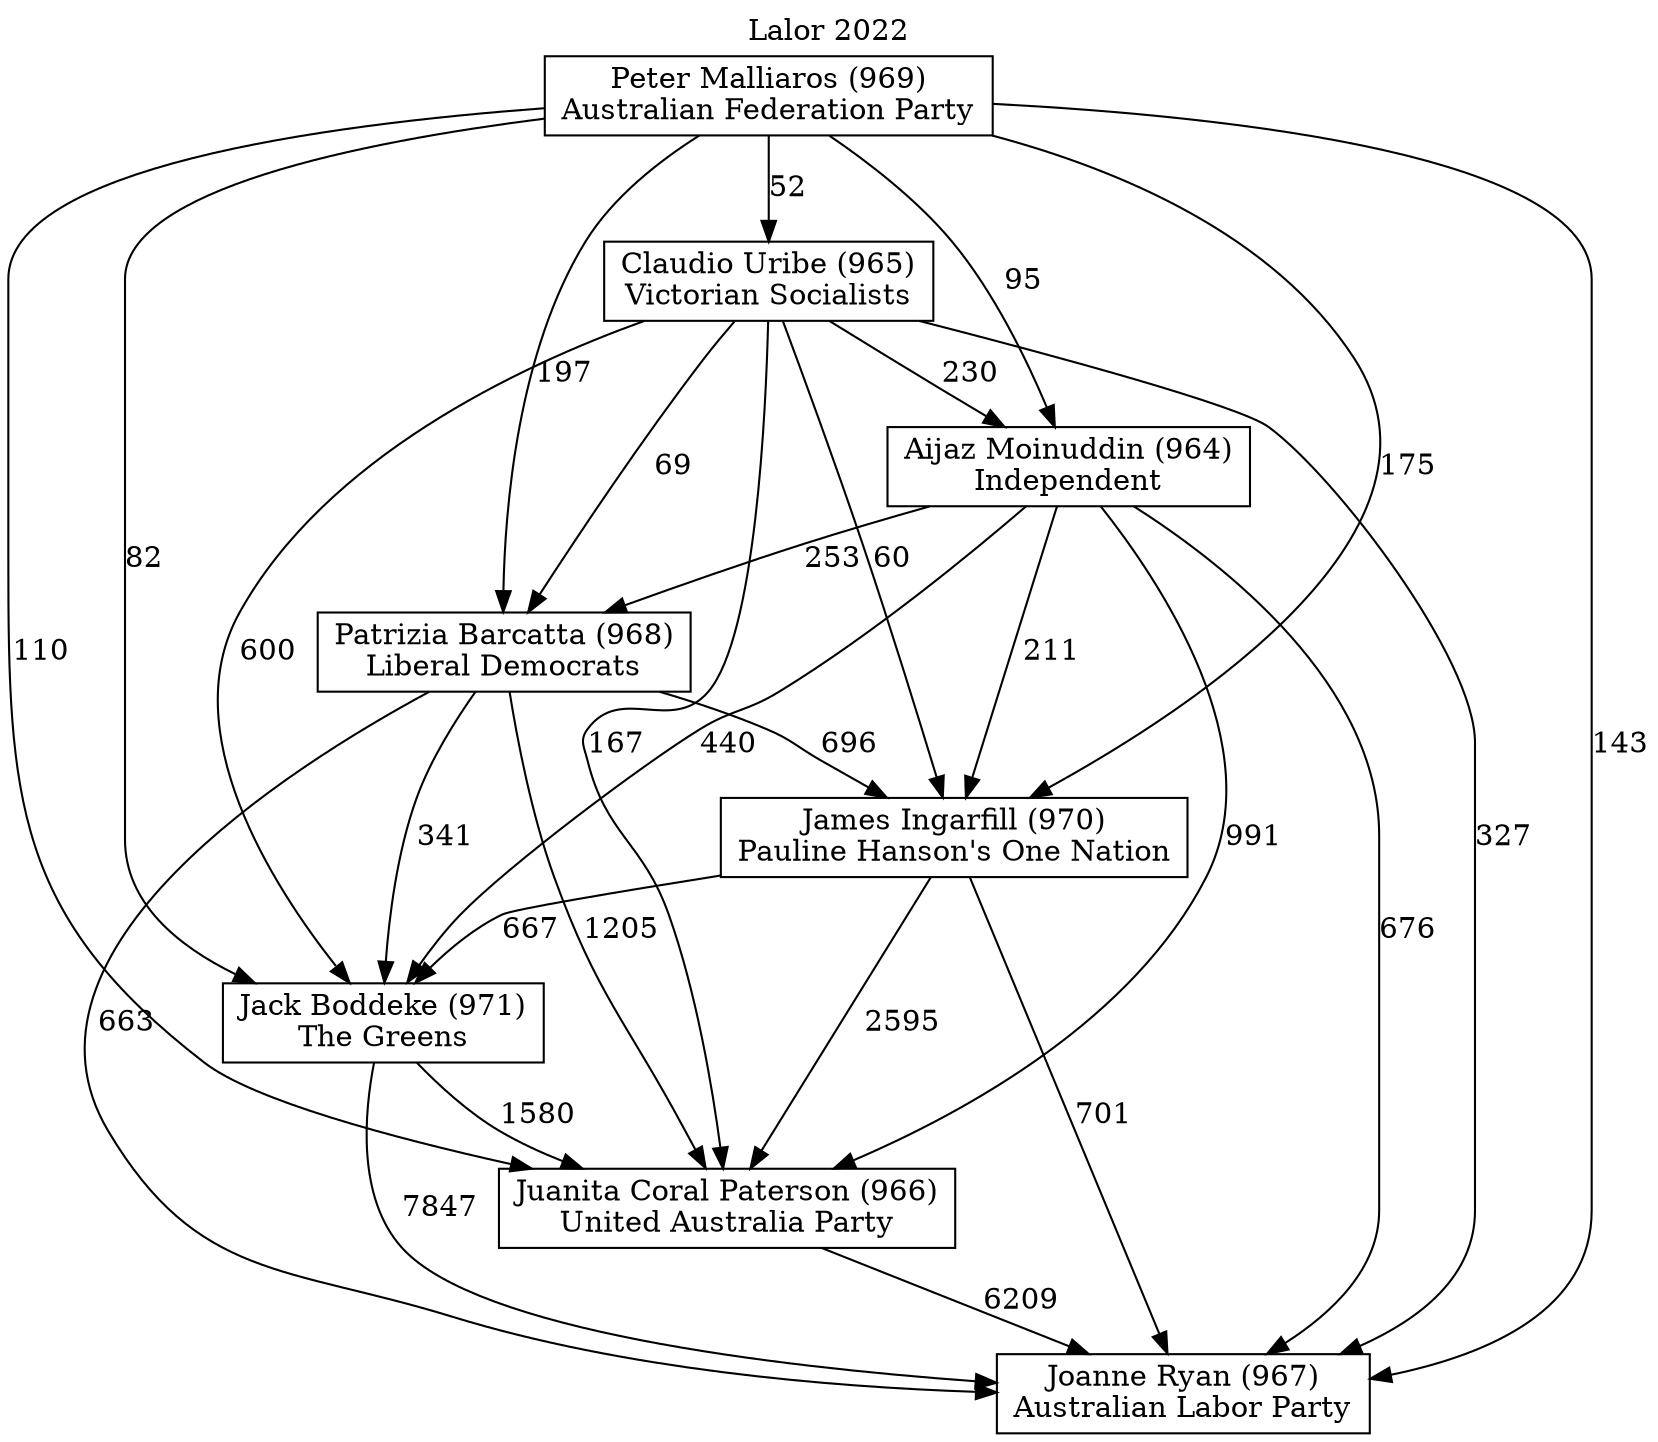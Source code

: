 // House preference flow
digraph "Joanne Ryan (967)_Lalor_2022" {
	graph [label="Lalor 2022" labelloc=t mclimit=10]
	node [shape=box]
	"Aijaz Moinuddin (964)" [label="Aijaz Moinuddin (964)
Independent"]
	"Claudio Uribe (965)" [label="Claudio Uribe (965)
Victorian Socialists"]
	"Jack Boddeke (971)" [label="Jack Boddeke (971)
The Greens"]
	"James Ingarfill (970)" [label="James Ingarfill (970)
Pauline Hanson's One Nation"]
	"Joanne Ryan (967)" [label="Joanne Ryan (967)
Australian Labor Party"]
	"Juanita Coral Paterson (966)" [label="Juanita Coral Paterson (966)
United Australia Party"]
	"Patrizia Barcatta (968)" [label="Patrizia Barcatta (968)
Liberal Democrats"]
	"Peter Malliaros (969)" [label="Peter Malliaros (969)
Australian Federation Party"]
	"Aijaz Moinuddin (964)" -> "Jack Boddeke (971)" [label=440]
	"Aijaz Moinuddin (964)" -> "James Ingarfill (970)" [label=211]
	"Aijaz Moinuddin (964)" -> "Joanne Ryan (967)" [label=676]
	"Aijaz Moinuddin (964)" -> "Juanita Coral Paterson (966)" [label=991]
	"Aijaz Moinuddin (964)" -> "Patrizia Barcatta (968)" [label=253]
	"Claudio Uribe (965)" -> "Aijaz Moinuddin (964)" [label=230]
	"Claudio Uribe (965)" -> "Jack Boddeke (971)" [label=600]
	"Claudio Uribe (965)" -> "James Ingarfill (970)" [label=60]
	"Claudio Uribe (965)" -> "Joanne Ryan (967)" [label=327]
	"Claudio Uribe (965)" -> "Juanita Coral Paterson (966)" [label=167]
	"Claudio Uribe (965)" -> "Patrizia Barcatta (968)" [label=69]
	"Jack Boddeke (971)" -> "Joanne Ryan (967)" [label=7847]
	"Jack Boddeke (971)" -> "Juanita Coral Paterson (966)" [label=1580]
	"James Ingarfill (970)" -> "Jack Boddeke (971)" [label=667]
	"James Ingarfill (970)" -> "Joanne Ryan (967)" [label=701]
	"James Ingarfill (970)" -> "Juanita Coral Paterson (966)" [label=2595]
	"Juanita Coral Paterson (966)" -> "Joanne Ryan (967)" [label=6209]
	"Patrizia Barcatta (968)" -> "Jack Boddeke (971)" [label=341]
	"Patrizia Barcatta (968)" -> "James Ingarfill (970)" [label=696]
	"Patrizia Barcatta (968)" -> "Joanne Ryan (967)" [label=663]
	"Patrizia Barcatta (968)" -> "Juanita Coral Paterson (966)" [label=1205]
	"Peter Malliaros (969)" -> "Aijaz Moinuddin (964)" [label=95]
	"Peter Malliaros (969)" -> "Claudio Uribe (965)" [label=52]
	"Peter Malliaros (969)" -> "Jack Boddeke (971)" [label=82]
	"Peter Malliaros (969)" -> "James Ingarfill (970)" [label=175]
	"Peter Malliaros (969)" -> "Joanne Ryan (967)" [label=143]
	"Peter Malliaros (969)" -> "Juanita Coral Paterson (966)" [label=110]
	"Peter Malliaros (969)" -> "Patrizia Barcatta (968)" [label=197]
}
